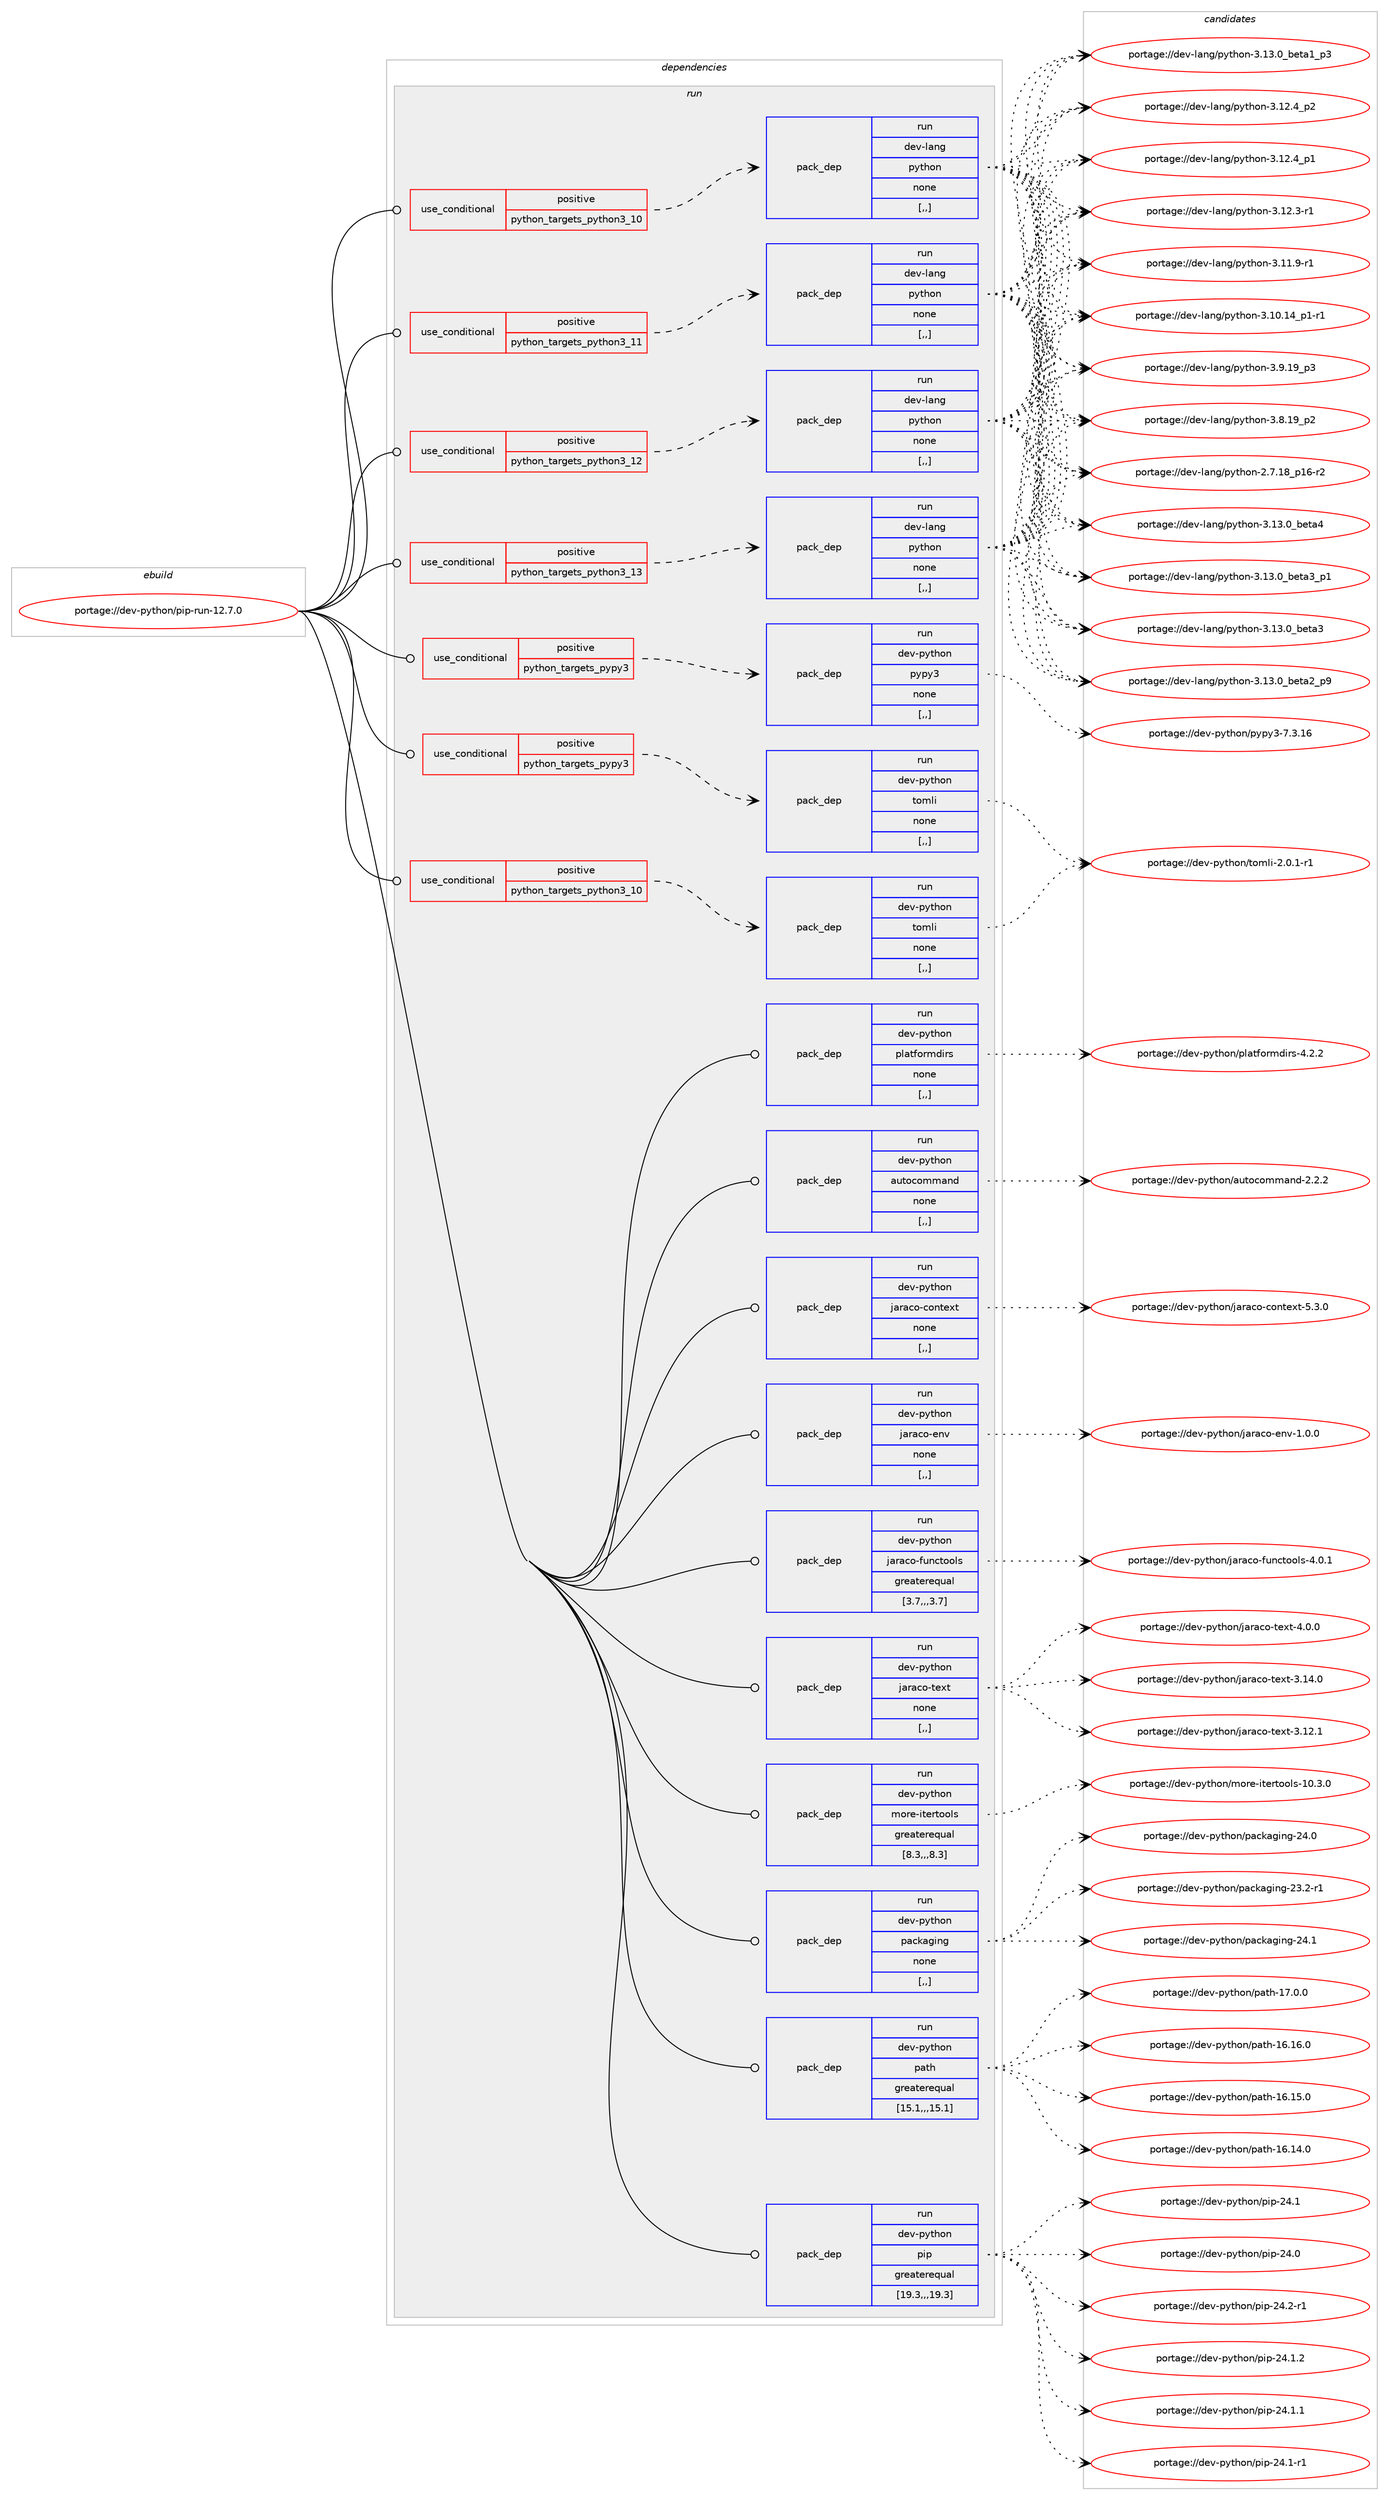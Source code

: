 digraph prolog {

# *************
# Graph options
# *************

newrank=true;
concentrate=true;
compound=true;
graph [rankdir=LR,fontname=Helvetica,fontsize=10,ranksep=1.5];#, ranksep=2.5, nodesep=0.2];
edge  [arrowhead=vee];
node  [fontname=Helvetica,fontsize=10];

# **********
# The ebuild
# **********

subgraph cluster_leftcol {
color=gray;
label=<<i>ebuild</i>>;
id [label="portage://dev-python/pip-run-12.7.0", color=red, width=4, href="../dev-python/pip-run-12.7.0.svg"];
}

# ****************
# The dependencies
# ****************

subgraph cluster_midcol {
color=gray;
label=<<i>dependencies</i>>;
subgraph cluster_compile {
fillcolor="#eeeeee";
style=filled;
label=<<i>compile</i>>;
}
subgraph cluster_compileandrun {
fillcolor="#eeeeee";
style=filled;
label=<<i>compile and run</i>>;
}
subgraph cluster_run {
fillcolor="#eeeeee";
style=filled;
label=<<i>run</i>>;
subgraph cond36086 {
dependency154678 [label=<<TABLE BORDER="0" CELLBORDER="1" CELLSPACING="0" CELLPADDING="4"><TR><TD ROWSPAN="3" CELLPADDING="10">use_conditional</TD></TR><TR><TD>positive</TD></TR><TR><TD>python_targets_pypy3</TD></TR></TABLE>>, shape=none, color=red];
subgraph pack117341 {
dependency154679 [label=<<TABLE BORDER="0" CELLBORDER="1" CELLSPACING="0" CELLPADDING="4" WIDTH="220"><TR><TD ROWSPAN="6" CELLPADDING="30">pack_dep</TD></TR><TR><TD WIDTH="110">run</TD></TR><TR><TD>dev-python</TD></TR><TR><TD>pypy3</TD></TR><TR><TD>none</TD></TR><TR><TD>[,,]</TD></TR></TABLE>>, shape=none, color=blue];
}
dependency154678:e -> dependency154679:w [weight=20,style="dashed",arrowhead="vee"];
}
id:e -> dependency154678:w [weight=20,style="solid",arrowhead="odot"];
subgraph cond36087 {
dependency154680 [label=<<TABLE BORDER="0" CELLBORDER="1" CELLSPACING="0" CELLPADDING="4"><TR><TD ROWSPAN="3" CELLPADDING="10">use_conditional</TD></TR><TR><TD>positive</TD></TR><TR><TD>python_targets_pypy3</TD></TR></TABLE>>, shape=none, color=red];
subgraph pack117342 {
dependency154681 [label=<<TABLE BORDER="0" CELLBORDER="1" CELLSPACING="0" CELLPADDING="4" WIDTH="220"><TR><TD ROWSPAN="6" CELLPADDING="30">pack_dep</TD></TR><TR><TD WIDTH="110">run</TD></TR><TR><TD>dev-python</TD></TR><TR><TD>tomli</TD></TR><TR><TD>none</TD></TR><TR><TD>[,,]</TD></TR></TABLE>>, shape=none, color=blue];
}
dependency154680:e -> dependency154681:w [weight=20,style="dashed",arrowhead="vee"];
}
id:e -> dependency154680:w [weight=20,style="solid",arrowhead="odot"];
subgraph cond36088 {
dependency154682 [label=<<TABLE BORDER="0" CELLBORDER="1" CELLSPACING="0" CELLPADDING="4"><TR><TD ROWSPAN="3" CELLPADDING="10">use_conditional</TD></TR><TR><TD>positive</TD></TR><TR><TD>python_targets_python3_10</TD></TR></TABLE>>, shape=none, color=red];
subgraph pack117343 {
dependency154683 [label=<<TABLE BORDER="0" CELLBORDER="1" CELLSPACING="0" CELLPADDING="4" WIDTH="220"><TR><TD ROWSPAN="6" CELLPADDING="30">pack_dep</TD></TR><TR><TD WIDTH="110">run</TD></TR><TR><TD>dev-lang</TD></TR><TR><TD>python</TD></TR><TR><TD>none</TD></TR><TR><TD>[,,]</TD></TR></TABLE>>, shape=none, color=blue];
}
dependency154682:e -> dependency154683:w [weight=20,style="dashed",arrowhead="vee"];
}
id:e -> dependency154682:w [weight=20,style="solid",arrowhead="odot"];
subgraph cond36089 {
dependency154684 [label=<<TABLE BORDER="0" CELLBORDER="1" CELLSPACING="0" CELLPADDING="4"><TR><TD ROWSPAN="3" CELLPADDING="10">use_conditional</TD></TR><TR><TD>positive</TD></TR><TR><TD>python_targets_python3_10</TD></TR></TABLE>>, shape=none, color=red];
subgraph pack117344 {
dependency154685 [label=<<TABLE BORDER="0" CELLBORDER="1" CELLSPACING="0" CELLPADDING="4" WIDTH="220"><TR><TD ROWSPAN="6" CELLPADDING="30">pack_dep</TD></TR><TR><TD WIDTH="110">run</TD></TR><TR><TD>dev-python</TD></TR><TR><TD>tomli</TD></TR><TR><TD>none</TD></TR><TR><TD>[,,]</TD></TR></TABLE>>, shape=none, color=blue];
}
dependency154684:e -> dependency154685:w [weight=20,style="dashed",arrowhead="vee"];
}
id:e -> dependency154684:w [weight=20,style="solid",arrowhead="odot"];
subgraph cond36090 {
dependency154686 [label=<<TABLE BORDER="0" CELLBORDER="1" CELLSPACING="0" CELLPADDING="4"><TR><TD ROWSPAN="3" CELLPADDING="10">use_conditional</TD></TR><TR><TD>positive</TD></TR><TR><TD>python_targets_python3_11</TD></TR></TABLE>>, shape=none, color=red];
subgraph pack117345 {
dependency154687 [label=<<TABLE BORDER="0" CELLBORDER="1" CELLSPACING="0" CELLPADDING="4" WIDTH="220"><TR><TD ROWSPAN="6" CELLPADDING="30">pack_dep</TD></TR><TR><TD WIDTH="110">run</TD></TR><TR><TD>dev-lang</TD></TR><TR><TD>python</TD></TR><TR><TD>none</TD></TR><TR><TD>[,,]</TD></TR></TABLE>>, shape=none, color=blue];
}
dependency154686:e -> dependency154687:w [weight=20,style="dashed",arrowhead="vee"];
}
id:e -> dependency154686:w [weight=20,style="solid",arrowhead="odot"];
subgraph cond36091 {
dependency154688 [label=<<TABLE BORDER="0" CELLBORDER="1" CELLSPACING="0" CELLPADDING="4"><TR><TD ROWSPAN="3" CELLPADDING="10">use_conditional</TD></TR><TR><TD>positive</TD></TR><TR><TD>python_targets_python3_12</TD></TR></TABLE>>, shape=none, color=red];
subgraph pack117346 {
dependency154689 [label=<<TABLE BORDER="0" CELLBORDER="1" CELLSPACING="0" CELLPADDING="4" WIDTH="220"><TR><TD ROWSPAN="6" CELLPADDING="30">pack_dep</TD></TR><TR><TD WIDTH="110">run</TD></TR><TR><TD>dev-lang</TD></TR><TR><TD>python</TD></TR><TR><TD>none</TD></TR><TR><TD>[,,]</TD></TR></TABLE>>, shape=none, color=blue];
}
dependency154688:e -> dependency154689:w [weight=20,style="dashed",arrowhead="vee"];
}
id:e -> dependency154688:w [weight=20,style="solid",arrowhead="odot"];
subgraph cond36092 {
dependency154690 [label=<<TABLE BORDER="0" CELLBORDER="1" CELLSPACING="0" CELLPADDING="4"><TR><TD ROWSPAN="3" CELLPADDING="10">use_conditional</TD></TR><TR><TD>positive</TD></TR><TR><TD>python_targets_python3_13</TD></TR></TABLE>>, shape=none, color=red];
subgraph pack117347 {
dependency154691 [label=<<TABLE BORDER="0" CELLBORDER="1" CELLSPACING="0" CELLPADDING="4" WIDTH="220"><TR><TD ROWSPAN="6" CELLPADDING="30">pack_dep</TD></TR><TR><TD WIDTH="110">run</TD></TR><TR><TD>dev-lang</TD></TR><TR><TD>python</TD></TR><TR><TD>none</TD></TR><TR><TD>[,,]</TD></TR></TABLE>>, shape=none, color=blue];
}
dependency154690:e -> dependency154691:w [weight=20,style="dashed",arrowhead="vee"];
}
id:e -> dependency154690:w [weight=20,style="solid",arrowhead="odot"];
subgraph pack117348 {
dependency154692 [label=<<TABLE BORDER="0" CELLBORDER="1" CELLSPACING="0" CELLPADDING="4" WIDTH="220"><TR><TD ROWSPAN="6" CELLPADDING="30">pack_dep</TD></TR><TR><TD WIDTH="110">run</TD></TR><TR><TD>dev-python</TD></TR><TR><TD>autocommand</TD></TR><TR><TD>none</TD></TR><TR><TD>[,,]</TD></TR></TABLE>>, shape=none, color=blue];
}
id:e -> dependency154692:w [weight=20,style="solid",arrowhead="odot"];
subgraph pack117349 {
dependency154693 [label=<<TABLE BORDER="0" CELLBORDER="1" CELLSPACING="0" CELLPADDING="4" WIDTH="220"><TR><TD ROWSPAN="6" CELLPADDING="30">pack_dep</TD></TR><TR><TD WIDTH="110">run</TD></TR><TR><TD>dev-python</TD></TR><TR><TD>jaraco-context</TD></TR><TR><TD>none</TD></TR><TR><TD>[,,]</TD></TR></TABLE>>, shape=none, color=blue];
}
id:e -> dependency154693:w [weight=20,style="solid",arrowhead="odot"];
subgraph pack117350 {
dependency154694 [label=<<TABLE BORDER="0" CELLBORDER="1" CELLSPACING="0" CELLPADDING="4" WIDTH="220"><TR><TD ROWSPAN="6" CELLPADDING="30">pack_dep</TD></TR><TR><TD WIDTH="110">run</TD></TR><TR><TD>dev-python</TD></TR><TR><TD>jaraco-env</TD></TR><TR><TD>none</TD></TR><TR><TD>[,,]</TD></TR></TABLE>>, shape=none, color=blue];
}
id:e -> dependency154694:w [weight=20,style="solid",arrowhead="odot"];
subgraph pack117351 {
dependency154695 [label=<<TABLE BORDER="0" CELLBORDER="1" CELLSPACING="0" CELLPADDING="4" WIDTH="220"><TR><TD ROWSPAN="6" CELLPADDING="30">pack_dep</TD></TR><TR><TD WIDTH="110">run</TD></TR><TR><TD>dev-python</TD></TR><TR><TD>jaraco-functools</TD></TR><TR><TD>greaterequal</TD></TR><TR><TD>[3.7,,,3.7]</TD></TR></TABLE>>, shape=none, color=blue];
}
id:e -> dependency154695:w [weight=20,style="solid",arrowhead="odot"];
subgraph pack117352 {
dependency154696 [label=<<TABLE BORDER="0" CELLBORDER="1" CELLSPACING="0" CELLPADDING="4" WIDTH="220"><TR><TD ROWSPAN="6" CELLPADDING="30">pack_dep</TD></TR><TR><TD WIDTH="110">run</TD></TR><TR><TD>dev-python</TD></TR><TR><TD>jaraco-text</TD></TR><TR><TD>none</TD></TR><TR><TD>[,,]</TD></TR></TABLE>>, shape=none, color=blue];
}
id:e -> dependency154696:w [weight=20,style="solid",arrowhead="odot"];
subgraph pack117353 {
dependency154697 [label=<<TABLE BORDER="0" CELLBORDER="1" CELLSPACING="0" CELLPADDING="4" WIDTH="220"><TR><TD ROWSPAN="6" CELLPADDING="30">pack_dep</TD></TR><TR><TD WIDTH="110">run</TD></TR><TR><TD>dev-python</TD></TR><TR><TD>more-itertools</TD></TR><TR><TD>greaterequal</TD></TR><TR><TD>[8.3,,,8.3]</TD></TR></TABLE>>, shape=none, color=blue];
}
id:e -> dependency154697:w [weight=20,style="solid",arrowhead="odot"];
subgraph pack117354 {
dependency154698 [label=<<TABLE BORDER="0" CELLBORDER="1" CELLSPACING="0" CELLPADDING="4" WIDTH="220"><TR><TD ROWSPAN="6" CELLPADDING="30">pack_dep</TD></TR><TR><TD WIDTH="110">run</TD></TR><TR><TD>dev-python</TD></TR><TR><TD>packaging</TD></TR><TR><TD>none</TD></TR><TR><TD>[,,]</TD></TR></TABLE>>, shape=none, color=blue];
}
id:e -> dependency154698:w [weight=20,style="solid",arrowhead="odot"];
subgraph pack117355 {
dependency154699 [label=<<TABLE BORDER="0" CELLBORDER="1" CELLSPACING="0" CELLPADDING="4" WIDTH="220"><TR><TD ROWSPAN="6" CELLPADDING="30">pack_dep</TD></TR><TR><TD WIDTH="110">run</TD></TR><TR><TD>dev-python</TD></TR><TR><TD>path</TD></TR><TR><TD>greaterequal</TD></TR><TR><TD>[15.1,,,15.1]</TD></TR></TABLE>>, shape=none, color=blue];
}
id:e -> dependency154699:w [weight=20,style="solid",arrowhead="odot"];
subgraph pack117356 {
dependency154700 [label=<<TABLE BORDER="0" CELLBORDER="1" CELLSPACING="0" CELLPADDING="4" WIDTH="220"><TR><TD ROWSPAN="6" CELLPADDING="30">pack_dep</TD></TR><TR><TD WIDTH="110">run</TD></TR><TR><TD>dev-python</TD></TR><TR><TD>pip</TD></TR><TR><TD>greaterequal</TD></TR><TR><TD>[19.3,,,19.3]</TD></TR></TABLE>>, shape=none, color=blue];
}
id:e -> dependency154700:w [weight=20,style="solid",arrowhead="odot"];
subgraph pack117357 {
dependency154701 [label=<<TABLE BORDER="0" CELLBORDER="1" CELLSPACING="0" CELLPADDING="4" WIDTH="220"><TR><TD ROWSPAN="6" CELLPADDING="30">pack_dep</TD></TR><TR><TD WIDTH="110">run</TD></TR><TR><TD>dev-python</TD></TR><TR><TD>platformdirs</TD></TR><TR><TD>none</TD></TR><TR><TD>[,,]</TD></TR></TABLE>>, shape=none, color=blue];
}
id:e -> dependency154701:w [weight=20,style="solid",arrowhead="odot"];
}
}

# **************
# The candidates
# **************

subgraph cluster_choices {
rank=same;
color=gray;
label=<<i>candidates</i>>;

subgraph choice117341 {
color=black;
nodesep=1;
choice10010111845112121116104111110471121211121215145554651464954 [label="portage://dev-python/pypy3-7.3.16", color=red, width=4,href="../dev-python/pypy3-7.3.16.svg"];
dependency154679:e -> choice10010111845112121116104111110471121211121215145554651464954:w [style=dotted,weight="100"];
}
subgraph choice117342 {
color=black;
nodesep=1;
choice10010111845112121116104111110471161111091081054550464846494511449 [label="portage://dev-python/tomli-2.0.1-r1", color=red, width=4,href="../dev-python/tomli-2.0.1-r1.svg"];
dependency154681:e -> choice10010111845112121116104111110471161111091081054550464846494511449:w [style=dotted,weight="100"];
}
subgraph choice117343 {
color=black;
nodesep=1;
choice1001011184510897110103471121211161041111104551464951464895981011169752 [label="portage://dev-lang/python-3.13.0_beta4", color=red, width=4,href="../dev-lang/python-3.13.0_beta4.svg"];
choice10010111845108971101034711212111610411111045514649514648959810111697519511249 [label="portage://dev-lang/python-3.13.0_beta3_p1", color=red, width=4,href="../dev-lang/python-3.13.0_beta3_p1.svg"];
choice1001011184510897110103471121211161041111104551464951464895981011169751 [label="portage://dev-lang/python-3.13.0_beta3", color=red, width=4,href="../dev-lang/python-3.13.0_beta3.svg"];
choice10010111845108971101034711212111610411111045514649514648959810111697509511257 [label="portage://dev-lang/python-3.13.0_beta2_p9", color=red, width=4,href="../dev-lang/python-3.13.0_beta2_p9.svg"];
choice10010111845108971101034711212111610411111045514649514648959810111697499511251 [label="portage://dev-lang/python-3.13.0_beta1_p3", color=red, width=4,href="../dev-lang/python-3.13.0_beta1_p3.svg"];
choice100101118451089711010347112121116104111110455146495046529511250 [label="portage://dev-lang/python-3.12.4_p2", color=red, width=4,href="../dev-lang/python-3.12.4_p2.svg"];
choice100101118451089711010347112121116104111110455146495046529511249 [label="portage://dev-lang/python-3.12.4_p1", color=red, width=4,href="../dev-lang/python-3.12.4_p1.svg"];
choice100101118451089711010347112121116104111110455146495046514511449 [label="portage://dev-lang/python-3.12.3-r1", color=red, width=4,href="../dev-lang/python-3.12.3-r1.svg"];
choice100101118451089711010347112121116104111110455146494946574511449 [label="portage://dev-lang/python-3.11.9-r1", color=red, width=4,href="../dev-lang/python-3.11.9-r1.svg"];
choice100101118451089711010347112121116104111110455146494846495295112494511449 [label="portage://dev-lang/python-3.10.14_p1-r1", color=red, width=4,href="../dev-lang/python-3.10.14_p1-r1.svg"];
choice100101118451089711010347112121116104111110455146574649579511251 [label="portage://dev-lang/python-3.9.19_p3", color=red, width=4,href="../dev-lang/python-3.9.19_p3.svg"];
choice100101118451089711010347112121116104111110455146564649579511250 [label="portage://dev-lang/python-3.8.19_p2", color=red, width=4,href="../dev-lang/python-3.8.19_p2.svg"];
choice100101118451089711010347112121116104111110455046554649569511249544511450 [label="portage://dev-lang/python-2.7.18_p16-r2", color=red, width=4,href="../dev-lang/python-2.7.18_p16-r2.svg"];
dependency154683:e -> choice1001011184510897110103471121211161041111104551464951464895981011169752:w [style=dotted,weight="100"];
dependency154683:e -> choice10010111845108971101034711212111610411111045514649514648959810111697519511249:w [style=dotted,weight="100"];
dependency154683:e -> choice1001011184510897110103471121211161041111104551464951464895981011169751:w [style=dotted,weight="100"];
dependency154683:e -> choice10010111845108971101034711212111610411111045514649514648959810111697509511257:w [style=dotted,weight="100"];
dependency154683:e -> choice10010111845108971101034711212111610411111045514649514648959810111697499511251:w [style=dotted,weight="100"];
dependency154683:e -> choice100101118451089711010347112121116104111110455146495046529511250:w [style=dotted,weight="100"];
dependency154683:e -> choice100101118451089711010347112121116104111110455146495046529511249:w [style=dotted,weight="100"];
dependency154683:e -> choice100101118451089711010347112121116104111110455146495046514511449:w [style=dotted,weight="100"];
dependency154683:e -> choice100101118451089711010347112121116104111110455146494946574511449:w [style=dotted,weight="100"];
dependency154683:e -> choice100101118451089711010347112121116104111110455146494846495295112494511449:w [style=dotted,weight="100"];
dependency154683:e -> choice100101118451089711010347112121116104111110455146574649579511251:w [style=dotted,weight="100"];
dependency154683:e -> choice100101118451089711010347112121116104111110455146564649579511250:w [style=dotted,weight="100"];
dependency154683:e -> choice100101118451089711010347112121116104111110455046554649569511249544511450:w [style=dotted,weight="100"];
}
subgraph choice117344 {
color=black;
nodesep=1;
choice10010111845112121116104111110471161111091081054550464846494511449 [label="portage://dev-python/tomli-2.0.1-r1", color=red, width=4,href="../dev-python/tomli-2.0.1-r1.svg"];
dependency154685:e -> choice10010111845112121116104111110471161111091081054550464846494511449:w [style=dotted,weight="100"];
}
subgraph choice117345 {
color=black;
nodesep=1;
choice1001011184510897110103471121211161041111104551464951464895981011169752 [label="portage://dev-lang/python-3.13.0_beta4", color=red, width=4,href="../dev-lang/python-3.13.0_beta4.svg"];
choice10010111845108971101034711212111610411111045514649514648959810111697519511249 [label="portage://dev-lang/python-3.13.0_beta3_p1", color=red, width=4,href="../dev-lang/python-3.13.0_beta3_p1.svg"];
choice1001011184510897110103471121211161041111104551464951464895981011169751 [label="portage://dev-lang/python-3.13.0_beta3", color=red, width=4,href="../dev-lang/python-3.13.0_beta3.svg"];
choice10010111845108971101034711212111610411111045514649514648959810111697509511257 [label="portage://dev-lang/python-3.13.0_beta2_p9", color=red, width=4,href="../dev-lang/python-3.13.0_beta2_p9.svg"];
choice10010111845108971101034711212111610411111045514649514648959810111697499511251 [label="portage://dev-lang/python-3.13.0_beta1_p3", color=red, width=4,href="../dev-lang/python-3.13.0_beta1_p3.svg"];
choice100101118451089711010347112121116104111110455146495046529511250 [label="portage://dev-lang/python-3.12.4_p2", color=red, width=4,href="../dev-lang/python-3.12.4_p2.svg"];
choice100101118451089711010347112121116104111110455146495046529511249 [label="portage://dev-lang/python-3.12.4_p1", color=red, width=4,href="../dev-lang/python-3.12.4_p1.svg"];
choice100101118451089711010347112121116104111110455146495046514511449 [label="portage://dev-lang/python-3.12.3-r1", color=red, width=4,href="../dev-lang/python-3.12.3-r1.svg"];
choice100101118451089711010347112121116104111110455146494946574511449 [label="portage://dev-lang/python-3.11.9-r1", color=red, width=4,href="../dev-lang/python-3.11.9-r1.svg"];
choice100101118451089711010347112121116104111110455146494846495295112494511449 [label="portage://dev-lang/python-3.10.14_p1-r1", color=red, width=4,href="../dev-lang/python-3.10.14_p1-r1.svg"];
choice100101118451089711010347112121116104111110455146574649579511251 [label="portage://dev-lang/python-3.9.19_p3", color=red, width=4,href="../dev-lang/python-3.9.19_p3.svg"];
choice100101118451089711010347112121116104111110455146564649579511250 [label="portage://dev-lang/python-3.8.19_p2", color=red, width=4,href="../dev-lang/python-3.8.19_p2.svg"];
choice100101118451089711010347112121116104111110455046554649569511249544511450 [label="portage://dev-lang/python-2.7.18_p16-r2", color=red, width=4,href="../dev-lang/python-2.7.18_p16-r2.svg"];
dependency154687:e -> choice1001011184510897110103471121211161041111104551464951464895981011169752:w [style=dotted,weight="100"];
dependency154687:e -> choice10010111845108971101034711212111610411111045514649514648959810111697519511249:w [style=dotted,weight="100"];
dependency154687:e -> choice1001011184510897110103471121211161041111104551464951464895981011169751:w [style=dotted,weight="100"];
dependency154687:e -> choice10010111845108971101034711212111610411111045514649514648959810111697509511257:w [style=dotted,weight="100"];
dependency154687:e -> choice10010111845108971101034711212111610411111045514649514648959810111697499511251:w [style=dotted,weight="100"];
dependency154687:e -> choice100101118451089711010347112121116104111110455146495046529511250:w [style=dotted,weight="100"];
dependency154687:e -> choice100101118451089711010347112121116104111110455146495046529511249:w [style=dotted,weight="100"];
dependency154687:e -> choice100101118451089711010347112121116104111110455146495046514511449:w [style=dotted,weight="100"];
dependency154687:e -> choice100101118451089711010347112121116104111110455146494946574511449:w [style=dotted,weight="100"];
dependency154687:e -> choice100101118451089711010347112121116104111110455146494846495295112494511449:w [style=dotted,weight="100"];
dependency154687:e -> choice100101118451089711010347112121116104111110455146574649579511251:w [style=dotted,weight="100"];
dependency154687:e -> choice100101118451089711010347112121116104111110455146564649579511250:w [style=dotted,weight="100"];
dependency154687:e -> choice100101118451089711010347112121116104111110455046554649569511249544511450:w [style=dotted,weight="100"];
}
subgraph choice117346 {
color=black;
nodesep=1;
choice1001011184510897110103471121211161041111104551464951464895981011169752 [label="portage://dev-lang/python-3.13.0_beta4", color=red, width=4,href="../dev-lang/python-3.13.0_beta4.svg"];
choice10010111845108971101034711212111610411111045514649514648959810111697519511249 [label="portage://dev-lang/python-3.13.0_beta3_p1", color=red, width=4,href="../dev-lang/python-3.13.0_beta3_p1.svg"];
choice1001011184510897110103471121211161041111104551464951464895981011169751 [label="portage://dev-lang/python-3.13.0_beta3", color=red, width=4,href="../dev-lang/python-3.13.0_beta3.svg"];
choice10010111845108971101034711212111610411111045514649514648959810111697509511257 [label="portage://dev-lang/python-3.13.0_beta2_p9", color=red, width=4,href="../dev-lang/python-3.13.0_beta2_p9.svg"];
choice10010111845108971101034711212111610411111045514649514648959810111697499511251 [label="portage://dev-lang/python-3.13.0_beta1_p3", color=red, width=4,href="../dev-lang/python-3.13.0_beta1_p3.svg"];
choice100101118451089711010347112121116104111110455146495046529511250 [label="portage://dev-lang/python-3.12.4_p2", color=red, width=4,href="../dev-lang/python-3.12.4_p2.svg"];
choice100101118451089711010347112121116104111110455146495046529511249 [label="portage://dev-lang/python-3.12.4_p1", color=red, width=4,href="../dev-lang/python-3.12.4_p1.svg"];
choice100101118451089711010347112121116104111110455146495046514511449 [label="portage://dev-lang/python-3.12.3-r1", color=red, width=4,href="../dev-lang/python-3.12.3-r1.svg"];
choice100101118451089711010347112121116104111110455146494946574511449 [label="portage://dev-lang/python-3.11.9-r1", color=red, width=4,href="../dev-lang/python-3.11.9-r1.svg"];
choice100101118451089711010347112121116104111110455146494846495295112494511449 [label="portage://dev-lang/python-3.10.14_p1-r1", color=red, width=4,href="../dev-lang/python-3.10.14_p1-r1.svg"];
choice100101118451089711010347112121116104111110455146574649579511251 [label="portage://dev-lang/python-3.9.19_p3", color=red, width=4,href="../dev-lang/python-3.9.19_p3.svg"];
choice100101118451089711010347112121116104111110455146564649579511250 [label="portage://dev-lang/python-3.8.19_p2", color=red, width=4,href="../dev-lang/python-3.8.19_p2.svg"];
choice100101118451089711010347112121116104111110455046554649569511249544511450 [label="portage://dev-lang/python-2.7.18_p16-r2", color=red, width=4,href="../dev-lang/python-2.7.18_p16-r2.svg"];
dependency154689:e -> choice1001011184510897110103471121211161041111104551464951464895981011169752:w [style=dotted,weight="100"];
dependency154689:e -> choice10010111845108971101034711212111610411111045514649514648959810111697519511249:w [style=dotted,weight="100"];
dependency154689:e -> choice1001011184510897110103471121211161041111104551464951464895981011169751:w [style=dotted,weight="100"];
dependency154689:e -> choice10010111845108971101034711212111610411111045514649514648959810111697509511257:w [style=dotted,weight="100"];
dependency154689:e -> choice10010111845108971101034711212111610411111045514649514648959810111697499511251:w [style=dotted,weight="100"];
dependency154689:e -> choice100101118451089711010347112121116104111110455146495046529511250:w [style=dotted,weight="100"];
dependency154689:e -> choice100101118451089711010347112121116104111110455146495046529511249:w [style=dotted,weight="100"];
dependency154689:e -> choice100101118451089711010347112121116104111110455146495046514511449:w [style=dotted,weight="100"];
dependency154689:e -> choice100101118451089711010347112121116104111110455146494946574511449:w [style=dotted,weight="100"];
dependency154689:e -> choice100101118451089711010347112121116104111110455146494846495295112494511449:w [style=dotted,weight="100"];
dependency154689:e -> choice100101118451089711010347112121116104111110455146574649579511251:w [style=dotted,weight="100"];
dependency154689:e -> choice100101118451089711010347112121116104111110455146564649579511250:w [style=dotted,weight="100"];
dependency154689:e -> choice100101118451089711010347112121116104111110455046554649569511249544511450:w [style=dotted,weight="100"];
}
subgraph choice117347 {
color=black;
nodesep=1;
choice1001011184510897110103471121211161041111104551464951464895981011169752 [label="portage://dev-lang/python-3.13.0_beta4", color=red, width=4,href="../dev-lang/python-3.13.0_beta4.svg"];
choice10010111845108971101034711212111610411111045514649514648959810111697519511249 [label="portage://dev-lang/python-3.13.0_beta3_p1", color=red, width=4,href="../dev-lang/python-3.13.0_beta3_p1.svg"];
choice1001011184510897110103471121211161041111104551464951464895981011169751 [label="portage://dev-lang/python-3.13.0_beta3", color=red, width=4,href="../dev-lang/python-3.13.0_beta3.svg"];
choice10010111845108971101034711212111610411111045514649514648959810111697509511257 [label="portage://dev-lang/python-3.13.0_beta2_p9", color=red, width=4,href="../dev-lang/python-3.13.0_beta2_p9.svg"];
choice10010111845108971101034711212111610411111045514649514648959810111697499511251 [label="portage://dev-lang/python-3.13.0_beta1_p3", color=red, width=4,href="../dev-lang/python-3.13.0_beta1_p3.svg"];
choice100101118451089711010347112121116104111110455146495046529511250 [label="portage://dev-lang/python-3.12.4_p2", color=red, width=4,href="../dev-lang/python-3.12.4_p2.svg"];
choice100101118451089711010347112121116104111110455146495046529511249 [label="portage://dev-lang/python-3.12.4_p1", color=red, width=4,href="../dev-lang/python-3.12.4_p1.svg"];
choice100101118451089711010347112121116104111110455146495046514511449 [label="portage://dev-lang/python-3.12.3-r1", color=red, width=4,href="../dev-lang/python-3.12.3-r1.svg"];
choice100101118451089711010347112121116104111110455146494946574511449 [label="portage://dev-lang/python-3.11.9-r1", color=red, width=4,href="../dev-lang/python-3.11.9-r1.svg"];
choice100101118451089711010347112121116104111110455146494846495295112494511449 [label="portage://dev-lang/python-3.10.14_p1-r1", color=red, width=4,href="../dev-lang/python-3.10.14_p1-r1.svg"];
choice100101118451089711010347112121116104111110455146574649579511251 [label="portage://dev-lang/python-3.9.19_p3", color=red, width=4,href="../dev-lang/python-3.9.19_p3.svg"];
choice100101118451089711010347112121116104111110455146564649579511250 [label="portage://dev-lang/python-3.8.19_p2", color=red, width=4,href="../dev-lang/python-3.8.19_p2.svg"];
choice100101118451089711010347112121116104111110455046554649569511249544511450 [label="portage://dev-lang/python-2.7.18_p16-r2", color=red, width=4,href="../dev-lang/python-2.7.18_p16-r2.svg"];
dependency154691:e -> choice1001011184510897110103471121211161041111104551464951464895981011169752:w [style=dotted,weight="100"];
dependency154691:e -> choice10010111845108971101034711212111610411111045514649514648959810111697519511249:w [style=dotted,weight="100"];
dependency154691:e -> choice1001011184510897110103471121211161041111104551464951464895981011169751:w [style=dotted,weight="100"];
dependency154691:e -> choice10010111845108971101034711212111610411111045514649514648959810111697509511257:w [style=dotted,weight="100"];
dependency154691:e -> choice10010111845108971101034711212111610411111045514649514648959810111697499511251:w [style=dotted,weight="100"];
dependency154691:e -> choice100101118451089711010347112121116104111110455146495046529511250:w [style=dotted,weight="100"];
dependency154691:e -> choice100101118451089711010347112121116104111110455146495046529511249:w [style=dotted,weight="100"];
dependency154691:e -> choice100101118451089711010347112121116104111110455146495046514511449:w [style=dotted,weight="100"];
dependency154691:e -> choice100101118451089711010347112121116104111110455146494946574511449:w [style=dotted,weight="100"];
dependency154691:e -> choice100101118451089711010347112121116104111110455146494846495295112494511449:w [style=dotted,weight="100"];
dependency154691:e -> choice100101118451089711010347112121116104111110455146574649579511251:w [style=dotted,weight="100"];
dependency154691:e -> choice100101118451089711010347112121116104111110455146564649579511250:w [style=dotted,weight="100"];
dependency154691:e -> choice100101118451089711010347112121116104111110455046554649569511249544511450:w [style=dotted,weight="100"];
}
subgraph choice117348 {
color=black;
nodesep=1;
choice1001011184511212111610411111047971171161119911110910997110100455046504650 [label="portage://dev-python/autocommand-2.2.2", color=red, width=4,href="../dev-python/autocommand-2.2.2.svg"];
dependency154692:e -> choice1001011184511212111610411111047971171161119911110910997110100455046504650:w [style=dotted,weight="100"];
}
subgraph choice117349 {
color=black;
nodesep=1;
choice10010111845112121116104111110471069711497991114599111110116101120116455346514648 [label="portage://dev-python/jaraco-context-5.3.0", color=red, width=4,href="../dev-python/jaraco-context-5.3.0.svg"];
dependency154693:e -> choice10010111845112121116104111110471069711497991114599111110116101120116455346514648:w [style=dotted,weight="100"];
}
subgraph choice117350 {
color=black;
nodesep=1;
choice100101118451121211161041111104710697114979911145101110118454946484648 [label="portage://dev-python/jaraco-env-1.0.0", color=red, width=4,href="../dev-python/jaraco-env-1.0.0.svg"];
dependency154694:e -> choice100101118451121211161041111104710697114979911145101110118454946484648:w [style=dotted,weight="100"];
}
subgraph choice117351 {
color=black;
nodesep=1;
choice10010111845112121116104111110471069711497991114510211711099116111111108115455246484649 [label="portage://dev-python/jaraco-functools-4.0.1", color=red, width=4,href="../dev-python/jaraco-functools-4.0.1.svg"];
dependency154695:e -> choice10010111845112121116104111110471069711497991114510211711099116111111108115455246484649:w [style=dotted,weight="100"];
}
subgraph choice117352 {
color=black;
nodesep=1;
choice100101118451121211161041111104710697114979911145116101120116455246484648 [label="portage://dev-python/jaraco-text-4.0.0", color=red, width=4,href="../dev-python/jaraco-text-4.0.0.svg"];
choice10010111845112121116104111110471069711497991114511610112011645514649524648 [label="portage://dev-python/jaraco-text-3.14.0", color=red, width=4,href="../dev-python/jaraco-text-3.14.0.svg"];
choice10010111845112121116104111110471069711497991114511610112011645514649504649 [label="portage://dev-python/jaraco-text-3.12.1", color=red, width=4,href="../dev-python/jaraco-text-3.12.1.svg"];
dependency154696:e -> choice100101118451121211161041111104710697114979911145116101120116455246484648:w [style=dotted,weight="100"];
dependency154696:e -> choice10010111845112121116104111110471069711497991114511610112011645514649524648:w [style=dotted,weight="100"];
dependency154696:e -> choice10010111845112121116104111110471069711497991114511610112011645514649504649:w [style=dotted,weight="100"];
}
subgraph choice117353 {
color=black;
nodesep=1;
choice10010111845112121116104111110471091111141014510511610111411611111110811545494846514648 [label="portage://dev-python/more-itertools-10.3.0", color=red, width=4,href="../dev-python/more-itertools-10.3.0.svg"];
dependency154697:e -> choice10010111845112121116104111110471091111141014510511610111411611111110811545494846514648:w [style=dotted,weight="100"];
}
subgraph choice117354 {
color=black;
nodesep=1;
choice10010111845112121116104111110471129799107971031051101034550524649 [label="portage://dev-python/packaging-24.1", color=red, width=4,href="../dev-python/packaging-24.1.svg"];
choice10010111845112121116104111110471129799107971031051101034550524648 [label="portage://dev-python/packaging-24.0", color=red, width=4,href="../dev-python/packaging-24.0.svg"];
choice100101118451121211161041111104711297991079710310511010345505146504511449 [label="portage://dev-python/packaging-23.2-r1", color=red, width=4,href="../dev-python/packaging-23.2-r1.svg"];
dependency154698:e -> choice10010111845112121116104111110471129799107971031051101034550524649:w [style=dotted,weight="100"];
dependency154698:e -> choice10010111845112121116104111110471129799107971031051101034550524648:w [style=dotted,weight="100"];
dependency154698:e -> choice100101118451121211161041111104711297991079710310511010345505146504511449:w [style=dotted,weight="100"];
}
subgraph choice117355 {
color=black;
nodesep=1;
choice10010111845112121116104111110471129711610445495546484648 [label="portage://dev-python/path-17.0.0", color=red, width=4,href="../dev-python/path-17.0.0.svg"];
choice1001011184511212111610411111047112971161044549544649544648 [label="portage://dev-python/path-16.16.0", color=red, width=4,href="../dev-python/path-16.16.0.svg"];
choice1001011184511212111610411111047112971161044549544649534648 [label="portage://dev-python/path-16.15.0", color=red, width=4,href="../dev-python/path-16.15.0.svg"];
choice1001011184511212111610411111047112971161044549544649524648 [label="portage://dev-python/path-16.14.0", color=red, width=4,href="../dev-python/path-16.14.0.svg"];
dependency154699:e -> choice10010111845112121116104111110471129711610445495546484648:w [style=dotted,weight="100"];
dependency154699:e -> choice1001011184511212111610411111047112971161044549544649544648:w [style=dotted,weight="100"];
dependency154699:e -> choice1001011184511212111610411111047112971161044549544649534648:w [style=dotted,weight="100"];
dependency154699:e -> choice1001011184511212111610411111047112971161044549544649524648:w [style=dotted,weight="100"];
}
subgraph choice117356 {
color=black;
nodesep=1;
choice100101118451121211161041111104711210511245505246504511449 [label="portage://dev-python/pip-24.2-r1", color=red, width=4,href="../dev-python/pip-24.2-r1.svg"];
choice100101118451121211161041111104711210511245505246494650 [label="portage://dev-python/pip-24.1.2", color=red, width=4,href="../dev-python/pip-24.1.2.svg"];
choice100101118451121211161041111104711210511245505246494649 [label="portage://dev-python/pip-24.1.1", color=red, width=4,href="../dev-python/pip-24.1.1.svg"];
choice100101118451121211161041111104711210511245505246494511449 [label="portage://dev-python/pip-24.1-r1", color=red, width=4,href="../dev-python/pip-24.1-r1.svg"];
choice10010111845112121116104111110471121051124550524649 [label="portage://dev-python/pip-24.1", color=red, width=4,href="../dev-python/pip-24.1.svg"];
choice10010111845112121116104111110471121051124550524648 [label="portage://dev-python/pip-24.0", color=red, width=4,href="../dev-python/pip-24.0.svg"];
dependency154700:e -> choice100101118451121211161041111104711210511245505246504511449:w [style=dotted,weight="100"];
dependency154700:e -> choice100101118451121211161041111104711210511245505246494650:w [style=dotted,weight="100"];
dependency154700:e -> choice100101118451121211161041111104711210511245505246494649:w [style=dotted,weight="100"];
dependency154700:e -> choice100101118451121211161041111104711210511245505246494511449:w [style=dotted,weight="100"];
dependency154700:e -> choice10010111845112121116104111110471121051124550524649:w [style=dotted,weight="100"];
dependency154700:e -> choice10010111845112121116104111110471121051124550524648:w [style=dotted,weight="100"];
}
subgraph choice117357 {
color=black;
nodesep=1;
choice100101118451121211161041111104711210897116102111114109100105114115455246504650 [label="portage://dev-python/platformdirs-4.2.2", color=red, width=4,href="../dev-python/platformdirs-4.2.2.svg"];
dependency154701:e -> choice100101118451121211161041111104711210897116102111114109100105114115455246504650:w [style=dotted,weight="100"];
}
}

}
